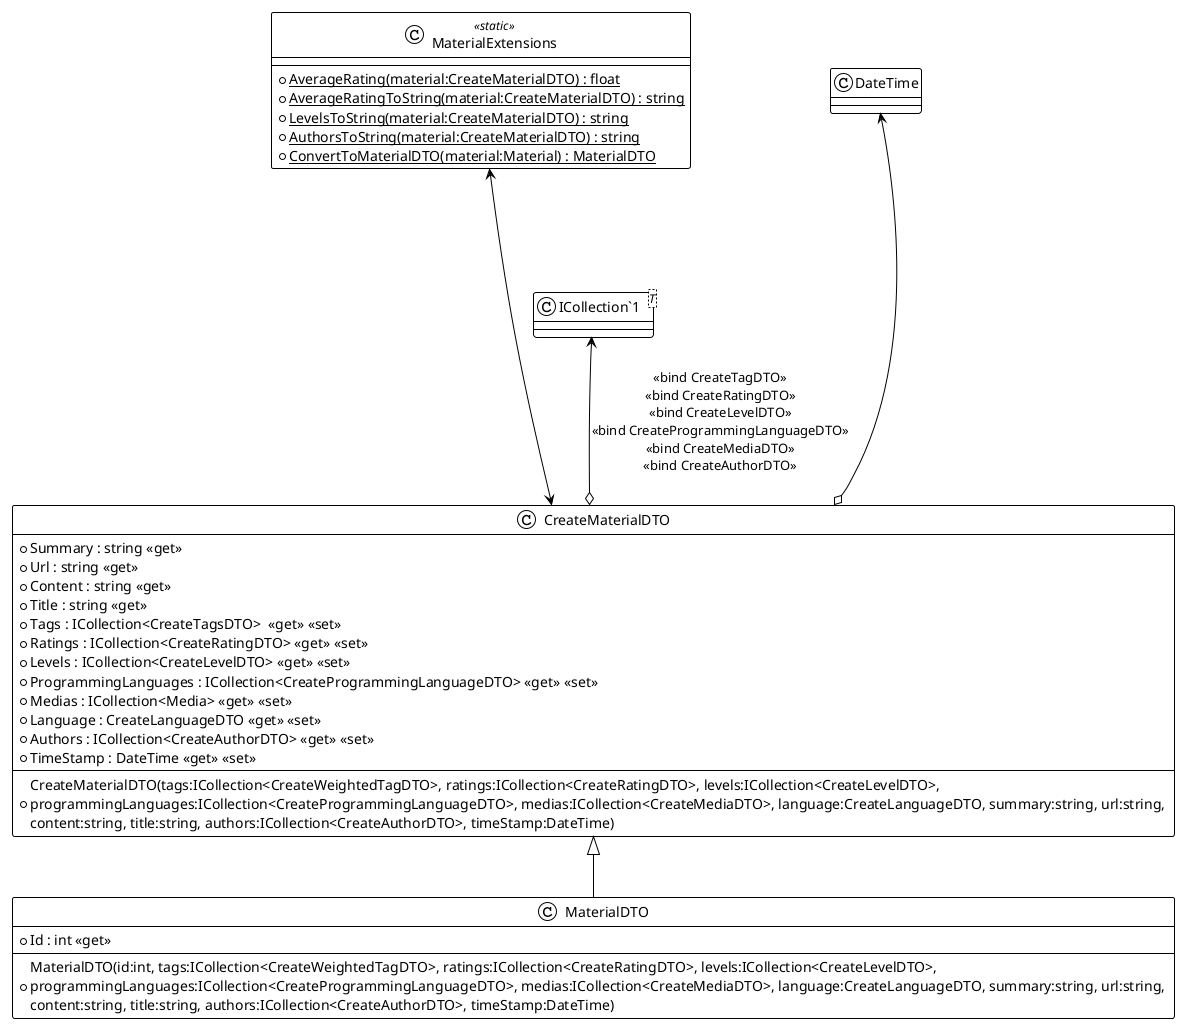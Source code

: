 @startuml
!theme plain
class MaterialDTO {
+ MaterialDTO(id:int, tags:ICollection<CreateWeightedTagDTO>, ratings:ICollection<CreateRatingDTO>, levels:ICollection<CreateLevelDTO>, \nprogrammingLanguages:ICollection<CreateProgrammingLanguageDTO>, medias:ICollection<CreateMediaDTO>, language:CreateLanguageDTO, summary:string, url:string, \ncontent:string, title:string, authors:ICollection<CreateAuthorDTO>, timeStamp:DateTime)
+ Id : int <<get>>
}
class CreateMaterialDTO {
+ CreateMaterialDTO(tags:ICollection<CreateWeightedTagDTO>, ratings:ICollection<CreateRatingDTO>, levels:ICollection<CreateLevelDTO>, \nprogrammingLanguages:ICollection<CreateProgrammingLanguageDTO>, medias:ICollection<CreateMediaDTO>, language:CreateLanguageDTO, summary:string, url:string, \ncontent:string, title:string, authors:ICollection<CreateAuthorDTO>, timeStamp:DateTime)
+ Summary : string <<get>>
+ Url : string <<get>>
+ Content : string <<get>>
+ Title : string <<get>>
+ Tags : ICollection<CreateTagsDTO>  <<get>> <<set>>
+ Ratings : ICollection<CreateRatingDTO> <<get>> <<set>>
+ Levels : ICollection<CreateLevelDTO> <<get>> <<set>>
+ ProgrammingLanguages : ICollection<CreateProgrammingLanguageDTO> <<get>> <<set>>
+ Medias : ICollection<Media> <<get>> <<set>>
+ Language : CreateLanguageDTO <<get>> <<set>>
+ Authors : ICollection<CreateAuthorDTO> <<get>> <<set>>
+ TimeStamp : DateTime <<get>> <<set>>
}

class MaterialExtensions <<static>> {
    + {static} AverageRating(material:CreateMaterialDTO) : float
    + {static} AverageRatingToString(material:CreateMaterialDTO) : string
    + {static} LevelsToString(material:CreateMaterialDTO) : string
    + {static} AuthorsToString(material:CreateMaterialDTO) : string
    + {static} ConvertToMaterialDTO(material:Material) : MaterialDTO
}
class "ICollection`1"<T> {
}

CreateMaterialDTO <|-d- MaterialDTO
DateTime <----o CreateMaterialDTO
CreateMaterialDTO <-u---> MaterialExtensions

"ICollection`1" <--o CreateMaterialDTO : <<bind CreateTagDTO>>\n<<bind CreateRatingDTO>>\n<<bind CreateLevelDTO>>\n<<bind CreateProgrammingLanguageDTO>>\n<<bind CreateMediaDTO>>\n<<bind CreateAuthorDTO>>
@enduml

